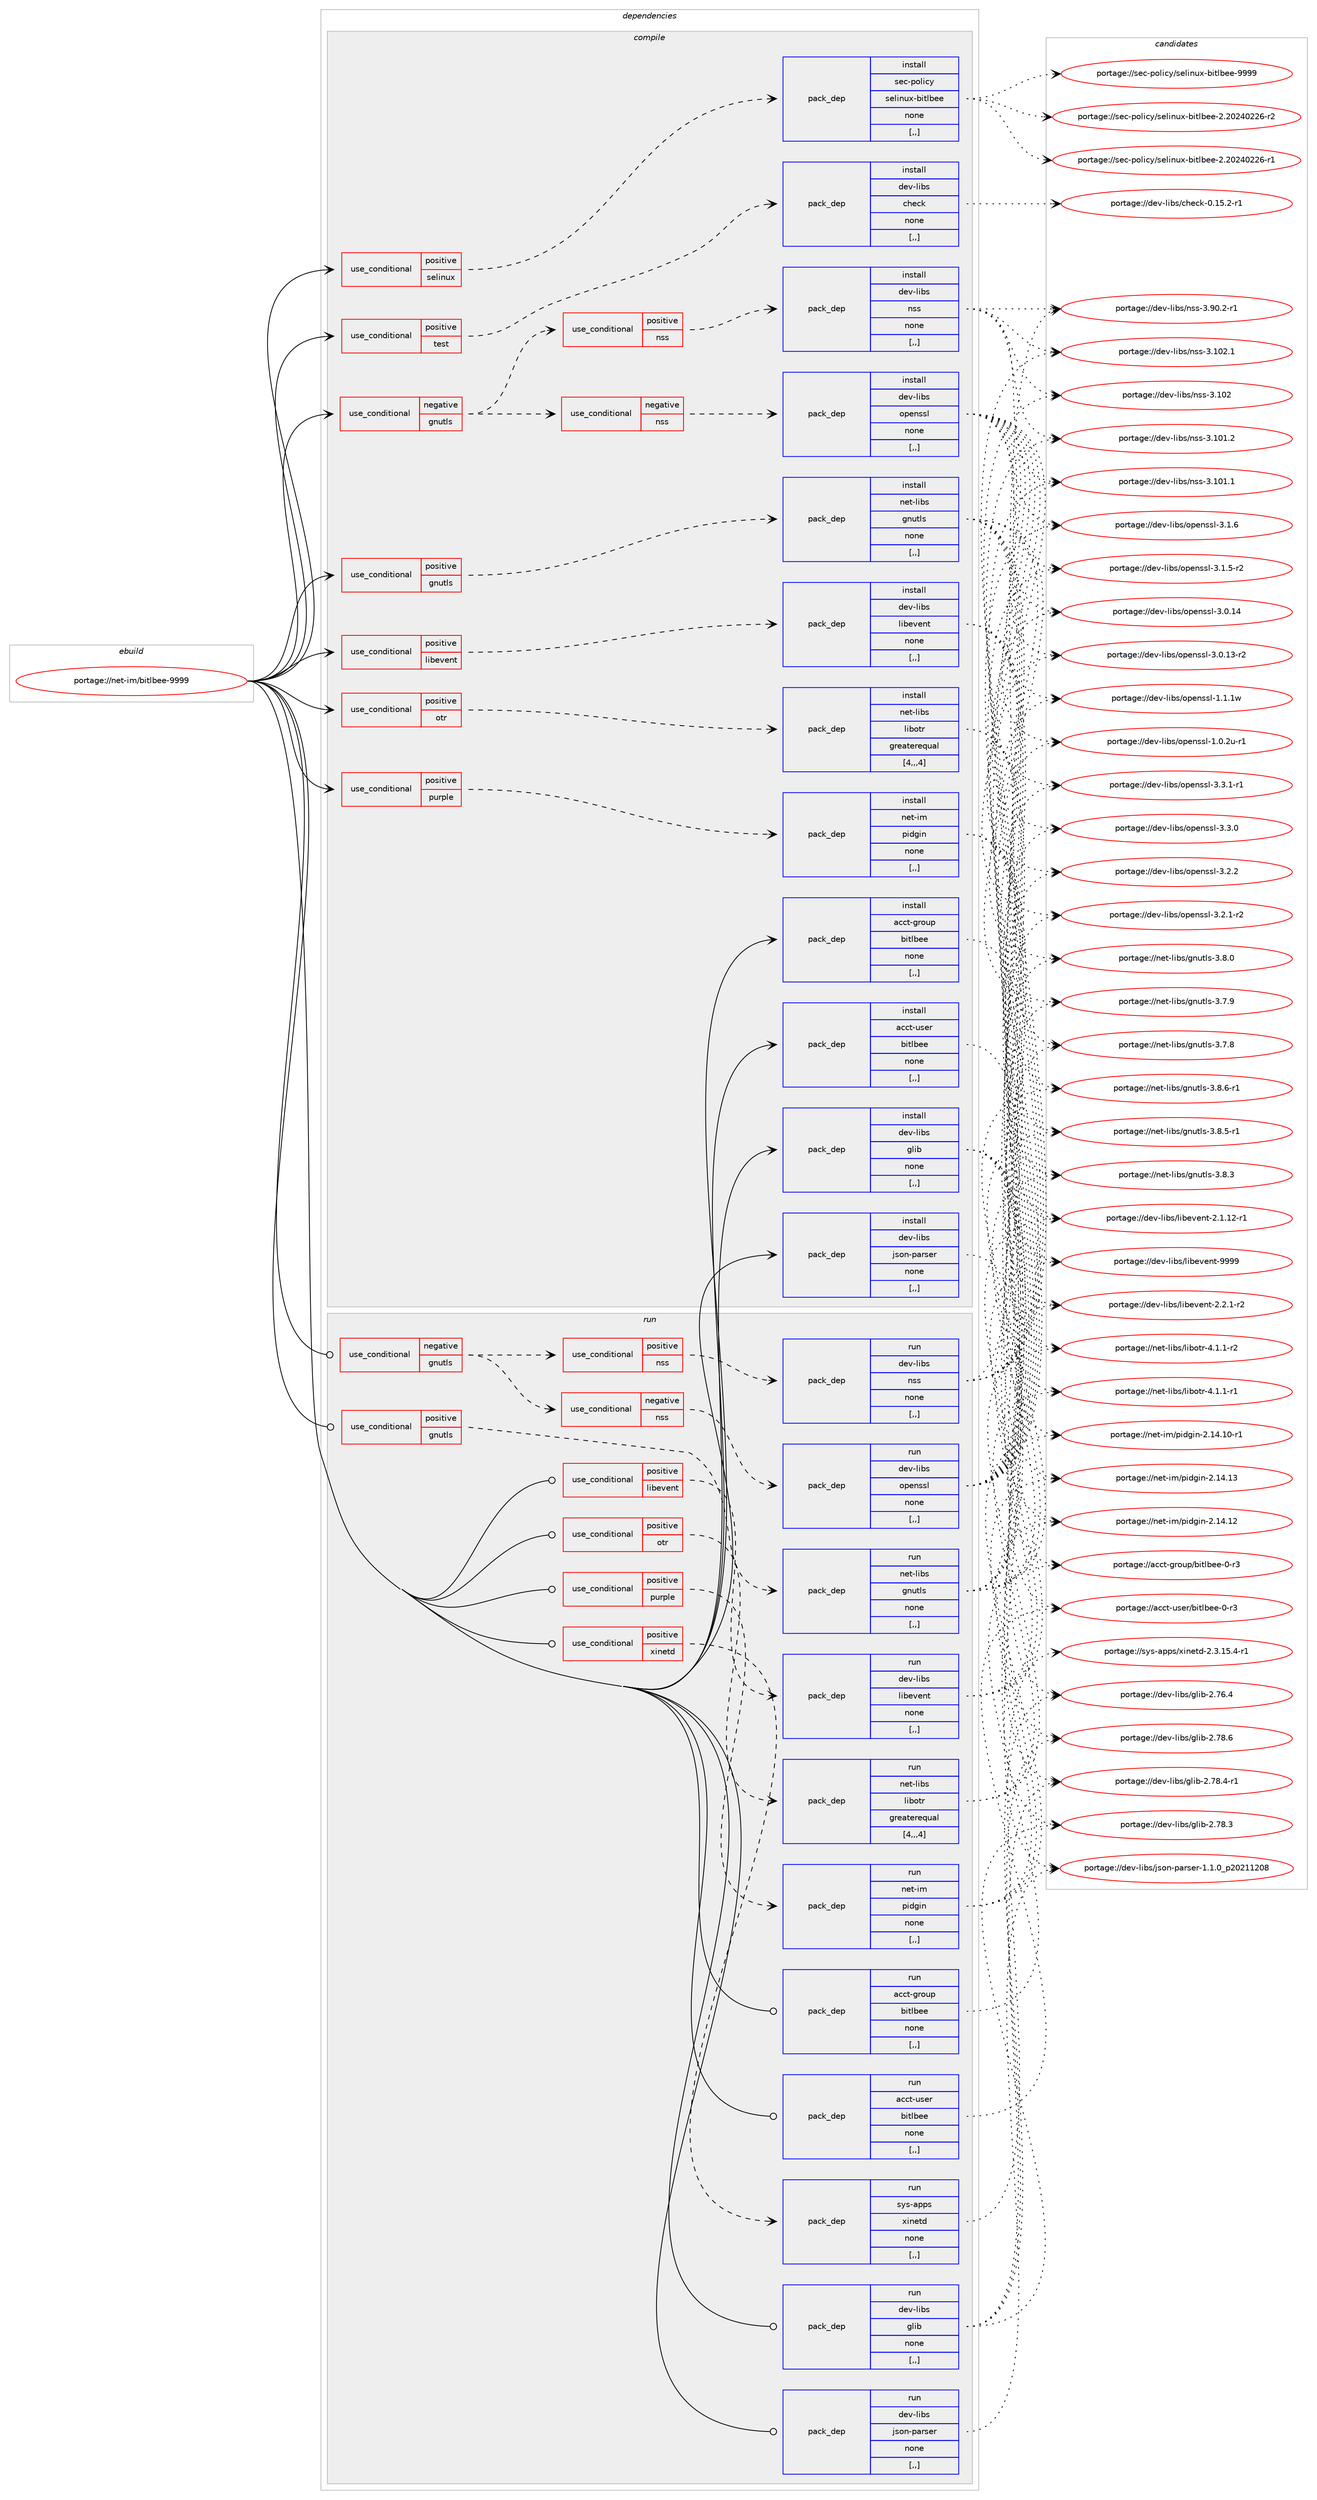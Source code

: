 digraph prolog {

# *************
# Graph options
# *************

newrank=true;
concentrate=true;
compound=true;
graph [rankdir=LR,fontname=Helvetica,fontsize=10,ranksep=1.5];#, ranksep=2.5, nodesep=0.2];
edge  [arrowhead=vee];
node  [fontname=Helvetica,fontsize=10];

# **********
# The ebuild
# **********

subgraph cluster_leftcol {
color=gray;
label=<<i>ebuild</i>>;
id [label="portage://net-im/bitlbee-9999", color=red, width=4, href="../net-im/bitlbee-9999.svg"];
}

# ****************
# The dependencies
# ****************

subgraph cluster_midcol {
color=gray;
label=<<i>dependencies</i>>;
subgraph cluster_compile {
fillcolor="#eeeeee";
style=filled;
label=<<i>compile</i>>;
subgraph cond91193 {
dependency350242 [label=<<TABLE BORDER="0" CELLBORDER="1" CELLSPACING="0" CELLPADDING="4"><TR><TD ROWSPAN="3" CELLPADDING="10">use_conditional</TD></TR><TR><TD>negative</TD></TR><TR><TD>gnutls</TD></TR></TABLE>>, shape=none, color=red];
subgraph cond91194 {
dependency350243 [label=<<TABLE BORDER="0" CELLBORDER="1" CELLSPACING="0" CELLPADDING="4"><TR><TD ROWSPAN="3" CELLPADDING="10">use_conditional</TD></TR><TR><TD>positive</TD></TR><TR><TD>nss</TD></TR></TABLE>>, shape=none, color=red];
subgraph pack256450 {
dependency350244 [label=<<TABLE BORDER="0" CELLBORDER="1" CELLSPACING="0" CELLPADDING="4" WIDTH="220"><TR><TD ROWSPAN="6" CELLPADDING="30">pack_dep</TD></TR><TR><TD WIDTH="110">install</TD></TR><TR><TD>dev-libs</TD></TR><TR><TD>nss</TD></TR><TR><TD>none</TD></TR><TR><TD>[,,]</TD></TR></TABLE>>, shape=none, color=blue];
}
dependency350243:e -> dependency350244:w [weight=20,style="dashed",arrowhead="vee"];
}
dependency350242:e -> dependency350243:w [weight=20,style="dashed",arrowhead="vee"];
subgraph cond91195 {
dependency350245 [label=<<TABLE BORDER="0" CELLBORDER="1" CELLSPACING="0" CELLPADDING="4"><TR><TD ROWSPAN="3" CELLPADDING="10">use_conditional</TD></TR><TR><TD>negative</TD></TR><TR><TD>nss</TD></TR></TABLE>>, shape=none, color=red];
subgraph pack256451 {
dependency350246 [label=<<TABLE BORDER="0" CELLBORDER="1" CELLSPACING="0" CELLPADDING="4" WIDTH="220"><TR><TD ROWSPAN="6" CELLPADDING="30">pack_dep</TD></TR><TR><TD WIDTH="110">install</TD></TR><TR><TD>dev-libs</TD></TR><TR><TD>openssl</TD></TR><TR><TD>none</TD></TR><TR><TD>[,,]</TD></TR></TABLE>>, shape=none, color=blue];
}
dependency350245:e -> dependency350246:w [weight=20,style="dashed",arrowhead="vee"];
}
dependency350242:e -> dependency350245:w [weight=20,style="dashed",arrowhead="vee"];
}
id:e -> dependency350242:w [weight=20,style="solid",arrowhead="vee"];
subgraph cond91196 {
dependency350247 [label=<<TABLE BORDER="0" CELLBORDER="1" CELLSPACING="0" CELLPADDING="4"><TR><TD ROWSPAN="3" CELLPADDING="10">use_conditional</TD></TR><TR><TD>positive</TD></TR><TR><TD>gnutls</TD></TR></TABLE>>, shape=none, color=red];
subgraph pack256452 {
dependency350248 [label=<<TABLE BORDER="0" CELLBORDER="1" CELLSPACING="0" CELLPADDING="4" WIDTH="220"><TR><TD ROWSPAN="6" CELLPADDING="30">pack_dep</TD></TR><TR><TD WIDTH="110">install</TD></TR><TR><TD>net-libs</TD></TR><TR><TD>gnutls</TD></TR><TR><TD>none</TD></TR><TR><TD>[,,]</TD></TR></TABLE>>, shape=none, color=blue];
}
dependency350247:e -> dependency350248:w [weight=20,style="dashed",arrowhead="vee"];
}
id:e -> dependency350247:w [weight=20,style="solid",arrowhead="vee"];
subgraph cond91197 {
dependency350249 [label=<<TABLE BORDER="0" CELLBORDER="1" CELLSPACING="0" CELLPADDING="4"><TR><TD ROWSPAN="3" CELLPADDING="10">use_conditional</TD></TR><TR><TD>positive</TD></TR><TR><TD>libevent</TD></TR></TABLE>>, shape=none, color=red];
subgraph pack256453 {
dependency350250 [label=<<TABLE BORDER="0" CELLBORDER="1" CELLSPACING="0" CELLPADDING="4" WIDTH="220"><TR><TD ROWSPAN="6" CELLPADDING="30">pack_dep</TD></TR><TR><TD WIDTH="110">install</TD></TR><TR><TD>dev-libs</TD></TR><TR><TD>libevent</TD></TR><TR><TD>none</TD></TR><TR><TD>[,,]</TD></TR></TABLE>>, shape=none, color=blue];
}
dependency350249:e -> dependency350250:w [weight=20,style="dashed",arrowhead="vee"];
}
id:e -> dependency350249:w [weight=20,style="solid",arrowhead="vee"];
subgraph cond91198 {
dependency350251 [label=<<TABLE BORDER="0" CELLBORDER="1" CELLSPACING="0" CELLPADDING="4"><TR><TD ROWSPAN="3" CELLPADDING="10">use_conditional</TD></TR><TR><TD>positive</TD></TR><TR><TD>otr</TD></TR></TABLE>>, shape=none, color=red];
subgraph pack256454 {
dependency350252 [label=<<TABLE BORDER="0" CELLBORDER="1" CELLSPACING="0" CELLPADDING="4" WIDTH="220"><TR><TD ROWSPAN="6" CELLPADDING="30">pack_dep</TD></TR><TR><TD WIDTH="110">install</TD></TR><TR><TD>net-libs</TD></TR><TR><TD>libotr</TD></TR><TR><TD>greaterequal</TD></TR><TR><TD>[4,,,4]</TD></TR></TABLE>>, shape=none, color=blue];
}
dependency350251:e -> dependency350252:w [weight=20,style="dashed",arrowhead="vee"];
}
id:e -> dependency350251:w [weight=20,style="solid",arrowhead="vee"];
subgraph cond91199 {
dependency350253 [label=<<TABLE BORDER="0" CELLBORDER="1" CELLSPACING="0" CELLPADDING="4"><TR><TD ROWSPAN="3" CELLPADDING="10">use_conditional</TD></TR><TR><TD>positive</TD></TR><TR><TD>purple</TD></TR></TABLE>>, shape=none, color=red];
subgraph pack256455 {
dependency350254 [label=<<TABLE BORDER="0" CELLBORDER="1" CELLSPACING="0" CELLPADDING="4" WIDTH="220"><TR><TD ROWSPAN="6" CELLPADDING="30">pack_dep</TD></TR><TR><TD WIDTH="110">install</TD></TR><TR><TD>net-im</TD></TR><TR><TD>pidgin</TD></TR><TR><TD>none</TD></TR><TR><TD>[,,]</TD></TR></TABLE>>, shape=none, color=blue];
}
dependency350253:e -> dependency350254:w [weight=20,style="dashed",arrowhead="vee"];
}
id:e -> dependency350253:w [weight=20,style="solid",arrowhead="vee"];
subgraph cond91200 {
dependency350255 [label=<<TABLE BORDER="0" CELLBORDER="1" CELLSPACING="0" CELLPADDING="4"><TR><TD ROWSPAN="3" CELLPADDING="10">use_conditional</TD></TR><TR><TD>positive</TD></TR><TR><TD>selinux</TD></TR></TABLE>>, shape=none, color=red];
subgraph pack256456 {
dependency350256 [label=<<TABLE BORDER="0" CELLBORDER="1" CELLSPACING="0" CELLPADDING="4" WIDTH="220"><TR><TD ROWSPAN="6" CELLPADDING="30">pack_dep</TD></TR><TR><TD WIDTH="110">install</TD></TR><TR><TD>sec-policy</TD></TR><TR><TD>selinux-bitlbee</TD></TR><TR><TD>none</TD></TR><TR><TD>[,,]</TD></TR></TABLE>>, shape=none, color=blue];
}
dependency350255:e -> dependency350256:w [weight=20,style="dashed",arrowhead="vee"];
}
id:e -> dependency350255:w [weight=20,style="solid",arrowhead="vee"];
subgraph cond91201 {
dependency350257 [label=<<TABLE BORDER="0" CELLBORDER="1" CELLSPACING="0" CELLPADDING="4"><TR><TD ROWSPAN="3" CELLPADDING="10">use_conditional</TD></TR><TR><TD>positive</TD></TR><TR><TD>test</TD></TR></TABLE>>, shape=none, color=red];
subgraph pack256457 {
dependency350258 [label=<<TABLE BORDER="0" CELLBORDER="1" CELLSPACING="0" CELLPADDING="4" WIDTH="220"><TR><TD ROWSPAN="6" CELLPADDING="30">pack_dep</TD></TR><TR><TD WIDTH="110">install</TD></TR><TR><TD>dev-libs</TD></TR><TR><TD>check</TD></TR><TR><TD>none</TD></TR><TR><TD>[,,]</TD></TR></TABLE>>, shape=none, color=blue];
}
dependency350257:e -> dependency350258:w [weight=20,style="dashed",arrowhead="vee"];
}
id:e -> dependency350257:w [weight=20,style="solid",arrowhead="vee"];
subgraph pack256458 {
dependency350259 [label=<<TABLE BORDER="0" CELLBORDER="1" CELLSPACING="0" CELLPADDING="4" WIDTH="220"><TR><TD ROWSPAN="6" CELLPADDING="30">pack_dep</TD></TR><TR><TD WIDTH="110">install</TD></TR><TR><TD>acct-group</TD></TR><TR><TD>bitlbee</TD></TR><TR><TD>none</TD></TR><TR><TD>[,,]</TD></TR></TABLE>>, shape=none, color=blue];
}
id:e -> dependency350259:w [weight=20,style="solid",arrowhead="vee"];
subgraph pack256459 {
dependency350260 [label=<<TABLE BORDER="0" CELLBORDER="1" CELLSPACING="0" CELLPADDING="4" WIDTH="220"><TR><TD ROWSPAN="6" CELLPADDING="30">pack_dep</TD></TR><TR><TD WIDTH="110">install</TD></TR><TR><TD>acct-user</TD></TR><TR><TD>bitlbee</TD></TR><TR><TD>none</TD></TR><TR><TD>[,,]</TD></TR></TABLE>>, shape=none, color=blue];
}
id:e -> dependency350260:w [weight=20,style="solid",arrowhead="vee"];
subgraph pack256460 {
dependency350261 [label=<<TABLE BORDER="0" CELLBORDER="1" CELLSPACING="0" CELLPADDING="4" WIDTH="220"><TR><TD ROWSPAN="6" CELLPADDING="30">pack_dep</TD></TR><TR><TD WIDTH="110">install</TD></TR><TR><TD>dev-libs</TD></TR><TR><TD>glib</TD></TR><TR><TD>none</TD></TR><TR><TD>[,,]</TD></TR></TABLE>>, shape=none, color=blue];
}
id:e -> dependency350261:w [weight=20,style="solid",arrowhead="vee"];
subgraph pack256461 {
dependency350262 [label=<<TABLE BORDER="0" CELLBORDER="1" CELLSPACING="0" CELLPADDING="4" WIDTH="220"><TR><TD ROWSPAN="6" CELLPADDING="30">pack_dep</TD></TR><TR><TD WIDTH="110">install</TD></TR><TR><TD>dev-libs</TD></TR><TR><TD>json-parser</TD></TR><TR><TD>none</TD></TR><TR><TD>[,,]</TD></TR></TABLE>>, shape=none, color=blue];
}
id:e -> dependency350262:w [weight=20,style="solid",arrowhead="vee"];
}
subgraph cluster_compileandrun {
fillcolor="#eeeeee";
style=filled;
label=<<i>compile and run</i>>;
}
subgraph cluster_run {
fillcolor="#eeeeee";
style=filled;
label=<<i>run</i>>;
subgraph cond91202 {
dependency350263 [label=<<TABLE BORDER="0" CELLBORDER="1" CELLSPACING="0" CELLPADDING="4"><TR><TD ROWSPAN="3" CELLPADDING="10">use_conditional</TD></TR><TR><TD>negative</TD></TR><TR><TD>gnutls</TD></TR></TABLE>>, shape=none, color=red];
subgraph cond91203 {
dependency350264 [label=<<TABLE BORDER="0" CELLBORDER="1" CELLSPACING="0" CELLPADDING="4"><TR><TD ROWSPAN="3" CELLPADDING="10">use_conditional</TD></TR><TR><TD>positive</TD></TR><TR><TD>nss</TD></TR></TABLE>>, shape=none, color=red];
subgraph pack256462 {
dependency350265 [label=<<TABLE BORDER="0" CELLBORDER="1" CELLSPACING="0" CELLPADDING="4" WIDTH="220"><TR><TD ROWSPAN="6" CELLPADDING="30">pack_dep</TD></TR><TR><TD WIDTH="110">run</TD></TR><TR><TD>dev-libs</TD></TR><TR><TD>nss</TD></TR><TR><TD>none</TD></TR><TR><TD>[,,]</TD></TR></TABLE>>, shape=none, color=blue];
}
dependency350264:e -> dependency350265:w [weight=20,style="dashed",arrowhead="vee"];
}
dependency350263:e -> dependency350264:w [weight=20,style="dashed",arrowhead="vee"];
subgraph cond91204 {
dependency350266 [label=<<TABLE BORDER="0" CELLBORDER="1" CELLSPACING="0" CELLPADDING="4"><TR><TD ROWSPAN="3" CELLPADDING="10">use_conditional</TD></TR><TR><TD>negative</TD></TR><TR><TD>nss</TD></TR></TABLE>>, shape=none, color=red];
subgraph pack256463 {
dependency350267 [label=<<TABLE BORDER="0" CELLBORDER="1" CELLSPACING="0" CELLPADDING="4" WIDTH="220"><TR><TD ROWSPAN="6" CELLPADDING="30">pack_dep</TD></TR><TR><TD WIDTH="110">run</TD></TR><TR><TD>dev-libs</TD></TR><TR><TD>openssl</TD></TR><TR><TD>none</TD></TR><TR><TD>[,,]</TD></TR></TABLE>>, shape=none, color=blue];
}
dependency350266:e -> dependency350267:w [weight=20,style="dashed",arrowhead="vee"];
}
dependency350263:e -> dependency350266:w [weight=20,style="dashed",arrowhead="vee"];
}
id:e -> dependency350263:w [weight=20,style="solid",arrowhead="odot"];
subgraph cond91205 {
dependency350268 [label=<<TABLE BORDER="0" CELLBORDER="1" CELLSPACING="0" CELLPADDING="4"><TR><TD ROWSPAN="3" CELLPADDING="10">use_conditional</TD></TR><TR><TD>positive</TD></TR><TR><TD>gnutls</TD></TR></TABLE>>, shape=none, color=red];
subgraph pack256464 {
dependency350269 [label=<<TABLE BORDER="0" CELLBORDER="1" CELLSPACING="0" CELLPADDING="4" WIDTH="220"><TR><TD ROWSPAN="6" CELLPADDING="30">pack_dep</TD></TR><TR><TD WIDTH="110">run</TD></TR><TR><TD>net-libs</TD></TR><TR><TD>gnutls</TD></TR><TR><TD>none</TD></TR><TR><TD>[,,]</TD></TR></TABLE>>, shape=none, color=blue];
}
dependency350268:e -> dependency350269:w [weight=20,style="dashed",arrowhead="vee"];
}
id:e -> dependency350268:w [weight=20,style="solid",arrowhead="odot"];
subgraph cond91206 {
dependency350270 [label=<<TABLE BORDER="0" CELLBORDER="1" CELLSPACING="0" CELLPADDING="4"><TR><TD ROWSPAN="3" CELLPADDING="10">use_conditional</TD></TR><TR><TD>positive</TD></TR><TR><TD>libevent</TD></TR></TABLE>>, shape=none, color=red];
subgraph pack256465 {
dependency350271 [label=<<TABLE BORDER="0" CELLBORDER="1" CELLSPACING="0" CELLPADDING="4" WIDTH="220"><TR><TD ROWSPAN="6" CELLPADDING="30">pack_dep</TD></TR><TR><TD WIDTH="110">run</TD></TR><TR><TD>dev-libs</TD></TR><TR><TD>libevent</TD></TR><TR><TD>none</TD></TR><TR><TD>[,,]</TD></TR></TABLE>>, shape=none, color=blue];
}
dependency350270:e -> dependency350271:w [weight=20,style="dashed",arrowhead="vee"];
}
id:e -> dependency350270:w [weight=20,style="solid",arrowhead="odot"];
subgraph cond91207 {
dependency350272 [label=<<TABLE BORDER="0" CELLBORDER="1" CELLSPACING="0" CELLPADDING="4"><TR><TD ROWSPAN="3" CELLPADDING="10">use_conditional</TD></TR><TR><TD>positive</TD></TR><TR><TD>otr</TD></TR></TABLE>>, shape=none, color=red];
subgraph pack256466 {
dependency350273 [label=<<TABLE BORDER="0" CELLBORDER="1" CELLSPACING="0" CELLPADDING="4" WIDTH="220"><TR><TD ROWSPAN="6" CELLPADDING="30">pack_dep</TD></TR><TR><TD WIDTH="110">run</TD></TR><TR><TD>net-libs</TD></TR><TR><TD>libotr</TD></TR><TR><TD>greaterequal</TD></TR><TR><TD>[4,,,4]</TD></TR></TABLE>>, shape=none, color=blue];
}
dependency350272:e -> dependency350273:w [weight=20,style="dashed",arrowhead="vee"];
}
id:e -> dependency350272:w [weight=20,style="solid",arrowhead="odot"];
subgraph cond91208 {
dependency350274 [label=<<TABLE BORDER="0" CELLBORDER="1" CELLSPACING="0" CELLPADDING="4"><TR><TD ROWSPAN="3" CELLPADDING="10">use_conditional</TD></TR><TR><TD>positive</TD></TR><TR><TD>purple</TD></TR></TABLE>>, shape=none, color=red];
subgraph pack256467 {
dependency350275 [label=<<TABLE BORDER="0" CELLBORDER="1" CELLSPACING="0" CELLPADDING="4" WIDTH="220"><TR><TD ROWSPAN="6" CELLPADDING="30">pack_dep</TD></TR><TR><TD WIDTH="110">run</TD></TR><TR><TD>net-im</TD></TR><TR><TD>pidgin</TD></TR><TR><TD>none</TD></TR><TR><TD>[,,]</TD></TR></TABLE>>, shape=none, color=blue];
}
dependency350274:e -> dependency350275:w [weight=20,style="dashed",arrowhead="vee"];
}
id:e -> dependency350274:w [weight=20,style="solid",arrowhead="odot"];
subgraph cond91209 {
dependency350276 [label=<<TABLE BORDER="0" CELLBORDER="1" CELLSPACING="0" CELLPADDING="4"><TR><TD ROWSPAN="3" CELLPADDING="10">use_conditional</TD></TR><TR><TD>positive</TD></TR><TR><TD>xinetd</TD></TR></TABLE>>, shape=none, color=red];
subgraph pack256468 {
dependency350277 [label=<<TABLE BORDER="0" CELLBORDER="1" CELLSPACING="0" CELLPADDING="4" WIDTH="220"><TR><TD ROWSPAN="6" CELLPADDING="30">pack_dep</TD></TR><TR><TD WIDTH="110">run</TD></TR><TR><TD>sys-apps</TD></TR><TR><TD>xinetd</TD></TR><TR><TD>none</TD></TR><TR><TD>[,,]</TD></TR></TABLE>>, shape=none, color=blue];
}
dependency350276:e -> dependency350277:w [weight=20,style="dashed",arrowhead="vee"];
}
id:e -> dependency350276:w [weight=20,style="solid",arrowhead="odot"];
subgraph pack256469 {
dependency350278 [label=<<TABLE BORDER="0" CELLBORDER="1" CELLSPACING="0" CELLPADDING="4" WIDTH="220"><TR><TD ROWSPAN="6" CELLPADDING="30">pack_dep</TD></TR><TR><TD WIDTH="110">run</TD></TR><TR><TD>acct-group</TD></TR><TR><TD>bitlbee</TD></TR><TR><TD>none</TD></TR><TR><TD>[,,]</TD></TR></TABLE>>, shape=none, color=blue];
}
id:e -> dependency350278:w [weight=20,style="solid",arrowhead="odot"];
subgraph pack256470 {
dependency350279 [label=<<TABLE BORDER="0" CELLBORDER="1" CELLSPACING="0" CELLPADDING="4" WIDTH="220"><TR><TD ROWSPAN="6" CELLPADDING="30">pack_dep</TD></TR><TR><TD WIDTH="110">run</TD></TR><TR><TD>acct-user</TD></TR><TR><TD>bitlbee</TD></TR><TR><TD>none</TD></TR><TR><TD>[,,]</TD></TR></TABLE>>, shape=none, color=blue];
}
id:e -> dependency350279:w [weight=20,style="solid",arrowhead="odot"];
subgraph pack256471 {
dependency350280 [label=<<TABLE BORDER="0" CELLBORDER="1" CELLSPACING="0" CELLPADDING="4" WIDTH="220"><TR><TD ROWSPAN="6" CELLPADDING="30">pack_dep</TD></TR><TR><TD WIDTH="110">run</TD></TR><TR><TD>dev-libs</TD></TR><TR><TD>glib</TD></TR><TR><TD>none</TD></TR><TR><TD>[,,]</TD></TR></TABLE>>, shape=none, color=blue];
}
id:e -> dependency350280:w [weight=20,style="solid",arrowhead="odot"];
subgraph pack256472 {
dependency350281 [label=<<TABLE BORDER="0" CELLBORDER="1" CELLSPACING="0" CELLPADDING="4" WIDTH="220"><TR><TD ROWSPAN="6" CELLPADDING="30">pack_dep</TD></TR><TR><TD WIDTH="110">run</TD></TR><TR><TD>dev-libs</TD></TR><TR><TD>json-parser</TD></TR><TR><TD>none</TD></TR><TR><TD>[,,]</TD></TR></TABLE>>, shape=none, color=blue];
}
id:e -> dependency350281:w [weight=20,style="solid",arrowhead="odot"];
}
}

# **************
# The candidates
# **************

subgraph cluster_choices {
rank=same;
color=gray;
label=<<i>candidates</i>>;

subgraph choice256450 {
color=black;
nodesep=1;
choice1001011184510810598115471101151154551464948504649 [label="portage://dev-libs/nss-3.102.1", color=red, width=4,href="../dev-libs/nss-3.102.1.svg"];
choice100101118451081059811547110115115455146494850 [label="portage://dev-libs/nss-3.102", color=red, width=4,href="../dev-libs/nss-3.102.svg"];
choice1001011184510810598115471101151154551464948494650 [label="portage://dev-libs/nss-3.101.2", color=red, width=4,href="../dev-libs/nss-3.101.2.svg"];
choice1001011184510810598115471101151154551464948494649 [label="portage://dev-libs/nss-3.101.1", color=red, width=4,href="../dev-libs/nss-3.101.1.svg"];
choice100101118451081059811547110115115455146574846504511449 [label="portage://dev-libs/nss-3.90.2-r1", color=red, width=4,href="../dev-libs/nss-3.90.2-r1.svg"];
dependency350244:e -> choice1001011184510810598115471101151154551464948504649:w [style=dotted,weight="100"];
dependency350244:e -> choice100101118451081059811547110115115455146494850:w [style=dotted,weight="100"];
dependency350244:e -> choice1001011184510810598115471101151154551464948494650:w [style=dotted,weight="100"];
dependency350244:e -> choice1001011184510810598115471101151154551464948494649:w [style=dotted,weight="100"];
dependency350244:e -> choice100101118451081059811547110115115455146574846504511449:w [style=dotted,weight="100"];
}
subgraph choice256451 {
color=black;
nodesep=1;
choice1001011184510810598115471111121011101151151084551465146494511449 [label="portage://dev-libs/openssl-3.3.1-r1", color=red, width=4,href="../dev-libs/openssl-3.3.1-r1.svg"];
choice100101118451081059811547111112101110115115108455146514648 [label="portage://dev-libs/openssl-3.3.0", color=red, width=4,href="../dev-libs/openssl-3.3.0.svg"];
choice100101118451081059811547111112101110115115108455146504650 [label="portage://dev-libs/openssl-3.2.2", color=red, width=4,href="../dev-libs/openssl-3.2.2.svg"];
choice1001011184510810598115471111121011101151151084551465046494511450 [label="portage://dev-libs/openssl-3.2.1-r2", color=red, width=4,href="../dev-libs/openssl-3.2.1-r2.svg"];
choice100101118451081059811547111112101110115115108455146494654 [label="portage://dev-libs/openssl-3.1.6", color=red, width=4,href="../dev-libs/openssl-3.1.6.svg"];
choice1001011184510810598115471111121011101151151084551464946534511450 [label="portage://dev-libs/openssl-3.1.5-r2", color=red, width=4,href="../dev-libs/openssl-3.1.5-r2.svg"];
choice10010111845108105981154711111210111011511510845514648464952 [label="portage://dev-libs/openssl-3.0.14", color=red, width=4,href="../dev-libs/openssl-3.0.14.svg"];
choice100101118451081059811547111112101110115115108455146484649514511450 [label="portage://dev-libs/openssl-3.0.13-r2", color=red, width=4,href="../dev-libs/openssl-3.0.13-r2.svg"];
choice100101118451081059811547111112101110115115108454946494649119 [label="portage://dev-libs/openssl-1.1.1w", color=red, width=4,href="../dev-libs/openssl-1.1.1w.svg"];
choice1001011184510810598115471111121011101151151084549464846501174511449 [label="portage://dev-libs/openssl-1.0.2u-r1", color=red, width=4,href="../dev-libs/openssl-1.0.2u-r1.svg"];
dependency350246:e -> choice1001011184510810598115471111121011101151151084551465146494511449:w [style=dotted,weight="100"];
dependency350246:e -> choice100101118451081059811547111112101110115115108455146514648:w [style=dotted,weight="100"];
dependency350246:e -> choice100101118451081059811547111112101110115115108455146504650:w [style=dotted,weight="100"];
dependency350246:e -> choice1001011184510810598115471111121011101151151084551465046494511450:w [style=dotted,weight="100"];
dependency350246:e -> choice100101118451081059811547111112101110115115108455146494654:w [style=dotted,weight="100"];
dependency350246:e -> choice1001011184510810598115471111121011101151151084551464946534511450:w [style=dotted,weight="100"];
dependency350246:e -> choice10010111845108105981154711111210111011511510845514648464952:w [style=dotted,weight="100"];
dependency350246:e -> choice100101118451081059811547111112101110115115108455146484649514511450:w [style=dotted,weight="100"];
dependency350246:e -> choice100101118451081059811547111112101110115115108454946494649119:w [style=dotted,weight="100"];
dependency350246:e -> choice1001011184510810598115471111121011101151151084549464846501174511449:w [style=dotted,weight="100"];
}
subgraph choice256452 {
color=black;
nodesep=1;
choice1101011164510810598115471031101171161081154551465646544511449 [label="portage://net-libs/gnutls-3.8.6-r1", color=red, width=4,href="../net-libs/gnutls-3.8.6-r1.svg"];
choice1101011164510810598115471031101171161081154551465646534511449 [label="portage://net-libs/gnutls-3.8.5-r1", color=red, width=4,href="../net-libs/gnutls-3.8.5-r1.svg"];
choice110101116451081059811547103110117116108115455146564651 [label="portage://net-libs/gnutls-3.8.3", color=red, width=4,href="../net-libs/gnutls-3.8.3.svg"];
choice110101116451081059811547103110117116108115455146564648 [label="portage://net-libs/gnutls-3.8.0", color=red, width=4,href="../net-libs/gnutls-3.8.0.svg"];
choice110101116451081059811547103110117116108115455146554657 [label="portage://net-libs/gnutls-3.7.9", color=red, width=4,href="../net-libs/gnutls-3.7.9.svg"];
choice110101116451081059811547103110117116108115455146554656 [label="portage://net-libs/gnutls-3.7.8", color=red, width=4,href="../net-libs/gnutls-3.7.8.svg"];
dependency350248:e -> choice1101011164510810598115471031101171161081154551465646544511449:w [style=dotted,weight="100"];
dependency350248:e -> choice1101011164510810598115471031101171161081154551465646534511449:w [style=dotted,weight="100"];
dependency350248:e -> choice110101116451081059811547103110117116108115455146564651:w [style=dotted,weight="100"];
dependency350248:e -> choice110101116451081059811547103110117116108115455146564648:w [style=dotted,weight="100"];
dependency350248:e -> choice110101116451081059811547103110117116108115455146554657:w [style=dotted,weight="100"];
dependency350248:e -> choice110101116451081059811547103110117116108115455146554656:w [style=dotted,weight="100"];
}
subgraph choice256453 {
color=black;
nodesep=1;
choice100101118451081059811547108105981011181011101164557575757 [label="portage://dev-libs/libevent-9999", color=red, width=4,href="../dev-libs/libevent-9999.svg"];
choice100101118451081059811547108105981011181011101164550465046494511450 [label="portage://dev-libs/libevent-2.2.1-r2", color=red, width=4,href="../dev-libs/libevent-2.2.1-r2.svg"];
choice10010111845108105981154710810598101118101110116455046494649504511449 [label="portage://dev-libs/libevent-2.1.12-r1", color=red, width=4,href="../dev-libs/libevent-2.1.12-r1.svg"];
dependency350250:e -> choice100101118451081059811547108105981011181011101164557575757:w [style=dotted,weight="100"];
dependency350250:e -> choice100101118451081059811547108105981011181011101164550465046494511450:w [style=dotted,weight="100"];
dependency350250:e -> choice10010111845108105981154710810598101118101110116455046494649504511449:w [style=dotted,weight="100"];
}
subgraph choice256454 {
color=black;
nodesep=1;
choice110101116451081059811547108105981111161144552464946494511450 [label="portage://net-libs/libotr-4.1.1-r2", color=red, width=4,href="../net-libs/libotr-4.1.1-r2.svg"];
choice110101116451081059811547108105981111161144552464946494511449 [label="portage://net-libs/libotr-4.1.1-r1", color=red, width=4,href="../net-libs/libotr-4.1.1-r1.svg"];
dependency350252:e -> choice110101116451081059811547108105981111161144552464946494511450:w [style=dotted,weight="100"];
dependency350252:e -> choice110101116451081059811547108105981111161144552464946494511449:w [style=dotted,weight="100"];
}
subgraph choice256455 {
color=black;
nodesep=1;
choice11010111645105109471121051001031051104550464952464951 [label="portage://net-im/pidgin-2.14.13", color=red, width=4,href="../net-im/pidgin-2.14.13.svg"];
choice11010111645105109471121051001031051104550464952464950 [label="portage://net-im/pidgin-2.14.12", color=red, width=4,href="../net-im/pidgin-2.14.12.svg"];
choice110101116451051094711210510010310511045504649524649484511449 [label="portage://net-im/pidgin-2.14.10-r1", color=red, width=4,href="../net-im/pidgin-2.14.10-r1.svg"];
dependency350254:e -> choice11010111645105109471121051001031051104550464952464951:w [style=dotted,weight="100"];
dependency350254:e -> choice11010111645105109471121051001031051104550464952464950:w [style=dotted,weight="100"];
dependency350254:e -> choice110101116451051094711210510010310511045504649524649484511449:w [style=dotted,weight="100"];
}
subgraph choice256456 {
color=black;
nodesep=1;
choice115101994511211110810599121471151011081051101171204598105116108981011014557575757 [label="portage://sec-policy/selinux-bitlbee-9999", color=red, width=4,href="../sec-policy/selinux-bitlbee-9999.svg"];
choice1151019945112111108105991214711510110810511011712045981051161089810110145504650485052485050544511450 [label="portage://sec-policy/selinux-bitlbee-2.20240226-r2", color=red, width=4,href="../sec-policy/selinux-bitlbee-2.20240226-r2.svg"];
choice1151019945112111108105991214711510110810511011712045981051161089810110145504650485052485050544511449 [label="portage://sec-policy/selinux-bitlbee-2.20240226-r1", color=red, width=4,href="../sec-policy/selinux-bitlbee-2.20240226-r1.svg"];
dependency350256:e -> choice115101994511211110810599121471151011081051101171204598105116108981011014557575757:w [style=dotted,weight="100"];
dependency350256:e -> choice1151019945112111108105991214711510110810511011712045981051161089810110145504650485052485050544511450:w [style=dotted,weight="100"];
dependency350256:e -> choice1151019945112111108105991214711510110810511011712045981051161089810110145504650485052485050544511449:w [style=dotted,weight="100"];
}
subgraph choice256457 {
color=black;
nodesep=1;
choice1001011184510810598115479910410199107454846495346504511449 [label="portage://dev-libs/check-0.15.2-r1", color=red, width=4,href="../dev-libs/check-0.15.2-r1.svg"];
dependency350258:e -> choice1001011184510810598115479910410199107454846495346504511449:w [style=dotted,weight="100"];
}
subgraph choice256458 {
color=black;
nodesep=1;
choice9799991164510311411111711247981051161089810110145484511451 [label="portage://acct-group/bitlbee-0-r3", color=red, width=4,href="../acct-group/bitlbee-0-r3.svg"];
dependency350259:e -> choice9799991164510311411111711247981051161089810110145484511451:w [style=dotted,weight="100"];
}
subgraph choice256459 {
color=black;
nodesep=1;
choice9799991164511711510111447981051161089810110145484511451 [label="portage://acct-user/bitlbee-0-r3", color=red, width=4,href="../acct-user/bitlbee-0-r3.svg"];
dependency350260:e -> choice9799991164511711510111447981051161089810110145484511451:w [style=dotted,weight="100"];
}
subgraph choice256460 {
color=black;
nodesep=1;
choice1001011184510810598115471031081059845504655564654 [label="portage://dev-libs/glib-2.78.6", color=red, width=4,href="../dev-libs/glib-2.78.6.svg"];
choice10010111845108105981154710310810598455046555646524511449 [label="portage://dev-libs/glib-2.78.4-r1", color=red, width=4,href="../dev-libs/glib-2.78.4-r1.svg"];
choice1001011184510810598115471031081059845504655564651 [label="portage://dev-libs/glib-2.78.3", color=red, width=4,href="../dev-libs/glib-2.78.3.svg"];
choice1001011184510810598115471031081059845504655544652 [label="portage://dev-libs/glib-2.76.4", color=red, width=4,href="../dev-libs/glib-2.76.4.svg"];
dependency350261:e -> choice1001011184510810598115471031081059845504655564654:w [style=dotted,weight="100"];
dependency350261:e -> choice10010111845108105981154710310810598455046555646524511449:w [style=dotted,weight="100"];
dependency350261:e -> choice1001011184510810598115471031081059845504655564651:w [style=dotted,weight="100"];
dependency350261:e -> choice1001011184510810598115471031081059845504655544652:w [style=dotted,weight="100"];
}
subgraph choice256461 {
color=black;
nodesep=1;
choice1001011184510810598115471061151111104511297114115101114454946494648951125048504949504856 [label="portage://dev-libs/json-parser-1.1.0_p20211208", color=red, width=4,href="../dev-libs/json-parser-1.1.0_p20211208.svg"];
dependency350262:e -> choice1001011184510810598115471061151111104511297114115101114454946494648951125048504949504856:w [style=dotted,weight="100"];
}
subgraph choice256462 {
color=black;
nodesep=1;
choice1001011184510810598115471101151154551464948504649 [label="portage://dev-libs/nss-3.102.1", color=red, width=4,href="../dev-libs/nss-3.102.1.svg"];
choice100101118451081059811547110115115455146494850 [label="portage://dev-libs/nss-3.102", color=red, width=4,href="../dev-libs/nss-3.102.svg"];
choice1001011184510810598115471101151154551464948494650 [label="portage://dev-libs/nss-3.101.2", color=red, width=4,href="../dev-libs/nss-3.101.2.svg"];
choice1001011184510810598115471101151154551464948494649 [label="portage://dev-libs/nss-3.101.1", color=red, width=4,href="../dev-libs/nss-3.101.1.svg"];
choice100101118451081059811547110115115455146574846504511449 [label="portage://dev-libs/nss-3.90.2-r1", color=red, width=4,href="../dev-libs/nss-3.90.2-r1.svg"];
dependency350265:e -> choice1001011184510810598115471101151154551464948504649:w [style=dotted,weight="100"];
dependency350265:e -> choice100101118451081059811547110115115455146494850:w [style=dotted,weight="100"];
dependency350265:e -> choice1001011184510810598115471101151154551464948494650:w [style=dotted,weight="100"];
dependency350265:e -> choice1001011184510810598115471101151154551464948494649:w [style=dotted,weight="100"];
dependency350265:e -> choice100101118451081059811547110115115455146574846504511449:w [style=dotted,weight="100"];
}
subgraph choice256463 {
color=black;
nodesep=1;
choice1001011184510810598115471111121011101151151084551465146494511449 [label="portage://dev-libs/openssl-3.3.1-r1", color=red, width=4,href="../dev-libs/openssl-3.3.1-r1.svg"];
choice100101118451081059811547111112101110115115108455146514648 [label="portage://dev-libs/openssl-3.3.0", color=red, width=4,href="../dev-libs/openssl-3.3.0.svg"];
choice100101118451081059811547111112101110115115108455146504650 [label="portage://dev-libs/openssl-3.2.2", color=red, width=4,href="../dev-libs/openssl-3.2.2.svg"];
choice1001011184510810598115471111121011101151151084551465046494511450 [label="portage://dev-libs/openssl-3.2.1-r2", color=red, width=4,href="../dev-libs/openssl-3.2.1-r2.svg"];
choice100101118451081059811547111112101110115115108455146494654 [label="portage://dev-libs/openssl-3.1.6", color=red, width=4,href="../dev-libs/openssl-3.1.6.svg"];
choice1001011184510810598115471111121011101151151084551464946534511450 [label="portage://dev-libs/openssl-3.1.5-r2", color=red, width=4,href="../dev-libs/openssl-3.1.5-r2.svg"];
choice10010111845108105981154711111210111011511510845514648464952 [label="portage://dev-libs/openssl-3.0.14", color=red, width=4,href="../dev-libs/openssl-3.0.14.svg"];
choice100101118451081059811547111112101110115115108455146484649514511450 [label="portage://dev-libs/openssl-3.0.13-r2", color=red, width=4,href="../dev-libs/openssl-3.0.13-r2.svg"];
choice100101118451081059811547111112101110115115108454946494649119 [label="portage://dev-libs/openssl-1.1.1w", color=red, width=4,href="../dev-libs/openssl-1.1.1w.svg"];
choice1001011184510810598115471111121011101151151084549464846501174511449 [label="portage://dev-libs/openssl-1.0.2u-r1", color=red, width=4,href="../dev-libs/openssl-1.0.2u-r1.svg"];
dependency350267:e -> choice1001011184510810598115471111121011101151151084551465146494511449:w [style=dotted,weight="100"];
dependency350267:e -> choice100101118451081059811547111112101110115115108455146514648:w [style=dotted,weight="100"];
dependency350267:e -> choice100101118451081059811547111112101110115115108455146504650:w [style=dotted,weight="100"];
dependency350267:e -> choice1001011184510810598115471111121011101151151084551465046494511450:w [style=dotted,weight="100"];
dependency350267:e -> choice100101118451081059811547111112101110115115108455146494654:w [style=dotted,weight="100"];
dependency350267:e -> choice1001011184510810598115471111121011101151151084551464946534511450:w [style=dotted,weight="100"];
dependency350267:e -> choice10010111845108105981154711111210111011511510845514648464952:w [style=dotted,weight="100"];
dependency350267:e -> choice100101118451081059811547111112101110115115108455146484649514511450:w [style=dotted,weight="100"];
dependency350267:e -> choice100101118451081059811547111112101110115115108454946494649119:w [style=dotted,weight="100"];
dependency350267:e -> choice1001011184510810598115471111121011101151151084549464846501174511449:w [style=dotted,weight="100"];
}
subgraph choice256464 {
color=black;
nodesep=1;
choice1101011164510810598115471031101171161081154551465646544511449 [label="portage://net-libs/gnutls-3.8.6-r1", color=red, width=4,href="../net-libs/gnutls-3.8.6-r1.svg"];
choice1101011164510810598115471031101171161081154551465646534511449 [label="portage://net-libs/gnutls-3.8.5-r1", color=red, width=4,href="../net-libs/gnutls-3.8.5-r1.svg"];
choice110101116451081059811547103110117116108115455146564651 [label="portage://net-libs/gnutls-3.8.3", color=red, width=4,href="../net-libs/gnutls-3.8.3.svg"];
choice110101116451081059811547103110117116108115455146564648 [label="portage://net-libs/gnutls-3.8.0", color=red, width=4,href="../net-libs/gnutls-3.8.0.svg"];
choice110101116451081059811547103110117116108115455146554657 [label="portage://net-libs/gnutls-3.7.9", color=red, width=4,href="../net-libs/gnutls-3.7.9.svg"];
choice110101116451081059811547103110117116108115455146554656 [label="portage://net-libs/gnutls-3.7.8", color=red, width=4,href="../net-libs/gnutls-3.7.8.svg"];
dependency350269:e -> choice1101011164510810598115471031101171161081154551465646544511449:w [style=dotted,weight="100"];
dependency350269:e -> choice1101011164510810598115471031101171161081154551465646534511449:w [style=dotted,weight="100"];
dependency350269:e -> choice110101116451081059811547103110117116108115455146564651:w [style=dotted,weight="100"];
dependency350269:e -> choice110101116451081059811547103110117116108115455146564648:w [style=dotted,weight="100"];
dependency350269:e -> choice110101116451081059811547103110117116108115455146554657:w [style=dotted,weight="100"];
dependency350269:e -> choice110101116451081059811547103110117116108115455146554656:w [style=dotted,weight="100"];
}
subgraph choice256465 {
color=black;
nodesep=1;
choice100101118451081059811547108105981011181011101164557575757 [label="portage://dev-libs/libevent-9999", color=red, width=4,href="../dev-libs/libevent-9999.svg"];
choice100101118451081059811547108105981011181011101164550465046494511450 [label="portage://dev-libs/libevent-2.2.1-r2", color=red, width=4,href="../dev-libs/libevent-2.2.1-r2.svg"];
choice10010111845108105981154710810598101118101110116455046494649504511449 [label="portage://dev-libs/libevent-2.1.12-r1", color=red, width=4,href="../dev-libs/libevent-2.1.12-r1.svg"];
dependency350271:e -> choice100101118451081059811547108105981011181011101164557575757:w [style=dotted,weight="100"];
dependency350271:e -> choice100101118451081059811547108105981011181011101164550465046494511450:w [style=dotted,weight="100"];
dependency350271:e -> choice10010111845108105981154710810598101118101110116455046494649504511449:w [style=dotted,weight="100"];
}
subgraph choice256466 {
color=black;
nodesep=1;
choice110101116451081059811547108105981111161144552464946494511450 [label="portage://net-libs/libotr-4.1.1-r2", color=red, width=4,href="../net-libs/libotr-4.1.1-r2.svg"];
choice110101116451081059811547108105981111161144552464946494511449 [label="portage://net-libs/libotr-4.1.1-r1", color=red, width=4,href="../net-libs/libotr-4.1.1-r1.svg"];
dependency350273:e -> choice110101116451081059811547108105981111161144552464946494511450:w [style=dotted,weight="100"];
dependency350273:e -> choice110101116451081059811547108105981111161144552464946494511449:w [style=dotted,weight="100"];
}
subgraph choice256467 {
color=black;
nodesep=1;
choice11010111645105109471121051001031051104550464952464951 [label="portage://net-im/pidgin-2.14.13", color=red, width=4,href="../net-im/pidgin-2.14.13.svg"];
choice11010111645105109471121051001031051104550464952464950 [label="portage://net-im/pidgin-2.14.12", color=red, width=4,href="../net-im/pidgin-2.14.12.svg"];
choice110101116451051094711210510010310511045504649524649484511449 [label="portage://net-im/pidgin-2.14.10-r1", color=red, width=4,href="../net-im/pidgin-2.14.10-r1.svg"];
dependency350275:e -> choice11010111645105109471121051001031051104550464952464951:w [style=dotted,weight="100"];
dependency350275:e -> choice11010111645105109471121051001031051104550464952464950:w [style=dotted,weight="100"];
dependency350275:e -> choice110101116451051094711210510010310511045504649524649484511449:w [style=dotted,weight="100"];
}
subgraph choice256468 {
color=black;
nodesep=1;
choice1151211154597112112115471201051101011161004550465146495346524511449 [label="portage://sys-apps/xinetd-2.3.15.4-r1", color=red, width=4,href="../sys-apps/xinetd-2.3.15.4-r1.svg"];
dependency350277:e -> choice1151211154597112112115471201051101011161004550465146495346524511449:w [style=dotted,weight="100"];
}
subgraph choice256469 {
color=black;
nodesep=1;
choice9799991164510311411111711247981051161089810110145484511451 [label="portage://acct-group/bitlbee-0-r3", color=red, width=4,href="../acct-group/bitlbee-0-r3.svg"];
dependency350278:e -> choice9799991164510311411111711247981051161089810110145484511451:w [style=dotted,weight="100"];
}
subgraph choice256470 {
color=black;
nodesep=1;
choice9799991164511711510111447981051161089810110145484511451 [label="portage://acct-user/bitlbee-0-r3", color=red, width=4,href="../acct-user/bitlbee-0-r3.svg"];
dependency350279:e -> choice9799991164511711510111447981051161089810110145484511451:w [style=dotted,weight="100"];
}
subgraph choice256471 {
color=black;
nodesep=1;
choice1001011184510810598115471031081059845504655564654 [label="portage://dev-libs/glib-2.78.6", color=red, width=4,href="../dev-libs/glib-2.78.6.svg"];
choice10010111845108105981154710310810598455046555646524511449 [label="portage://dev-libs/glib-2.78.4-r1", color=red, width=4,href="../dev-libs/glib-2.78.4-r1.svg"];
choice1001011184510810598115471031081059845504655564651 [label="portage://dev-libs/glib-2.78.3", color=red, width=4,href="../dev-libs/glib-2.78.3.svg"];
choice1001011184510810598115471031081059845504655544652 [label="portage://dev-libs/glib-2.76.4", color=red, width=4,href="../dev-libs/glib-2.76.4.svg"];
dependency350280:e -> choice1001011184510810598115471031081059845504655564654:w [style=dotted,weight="100"];
dependency350280:e -> choice10010111845108105981154710310810598455046555646524511449:w [style=dotted,weight="100"];
dependency350280:e -> choice1001011184510810598115471031081059845504655564651:w [style=dotted,weight="100"];
dependency350280:e -> choice1001011184510810598115471031081059845504655544652:w [style=dotted,weight="100"];
}
subgraph choice256472 {
color=black;
nodesep=1;
choice1001011184510810598115471061151111104511297114115101114454946494648951125048504949504856 [label="portage://dev-libs/json-parser-1.1.0_p20211208", color=red, width=4,href="../dev-libs/json-parser-1.1.0_p20211208.svg"];
dependency350281:e -> choice1001011184510810598115471061151111104511297114115101114454946494648951125048504949504856:w [style=dotted,weight="100"];
}
}

}
